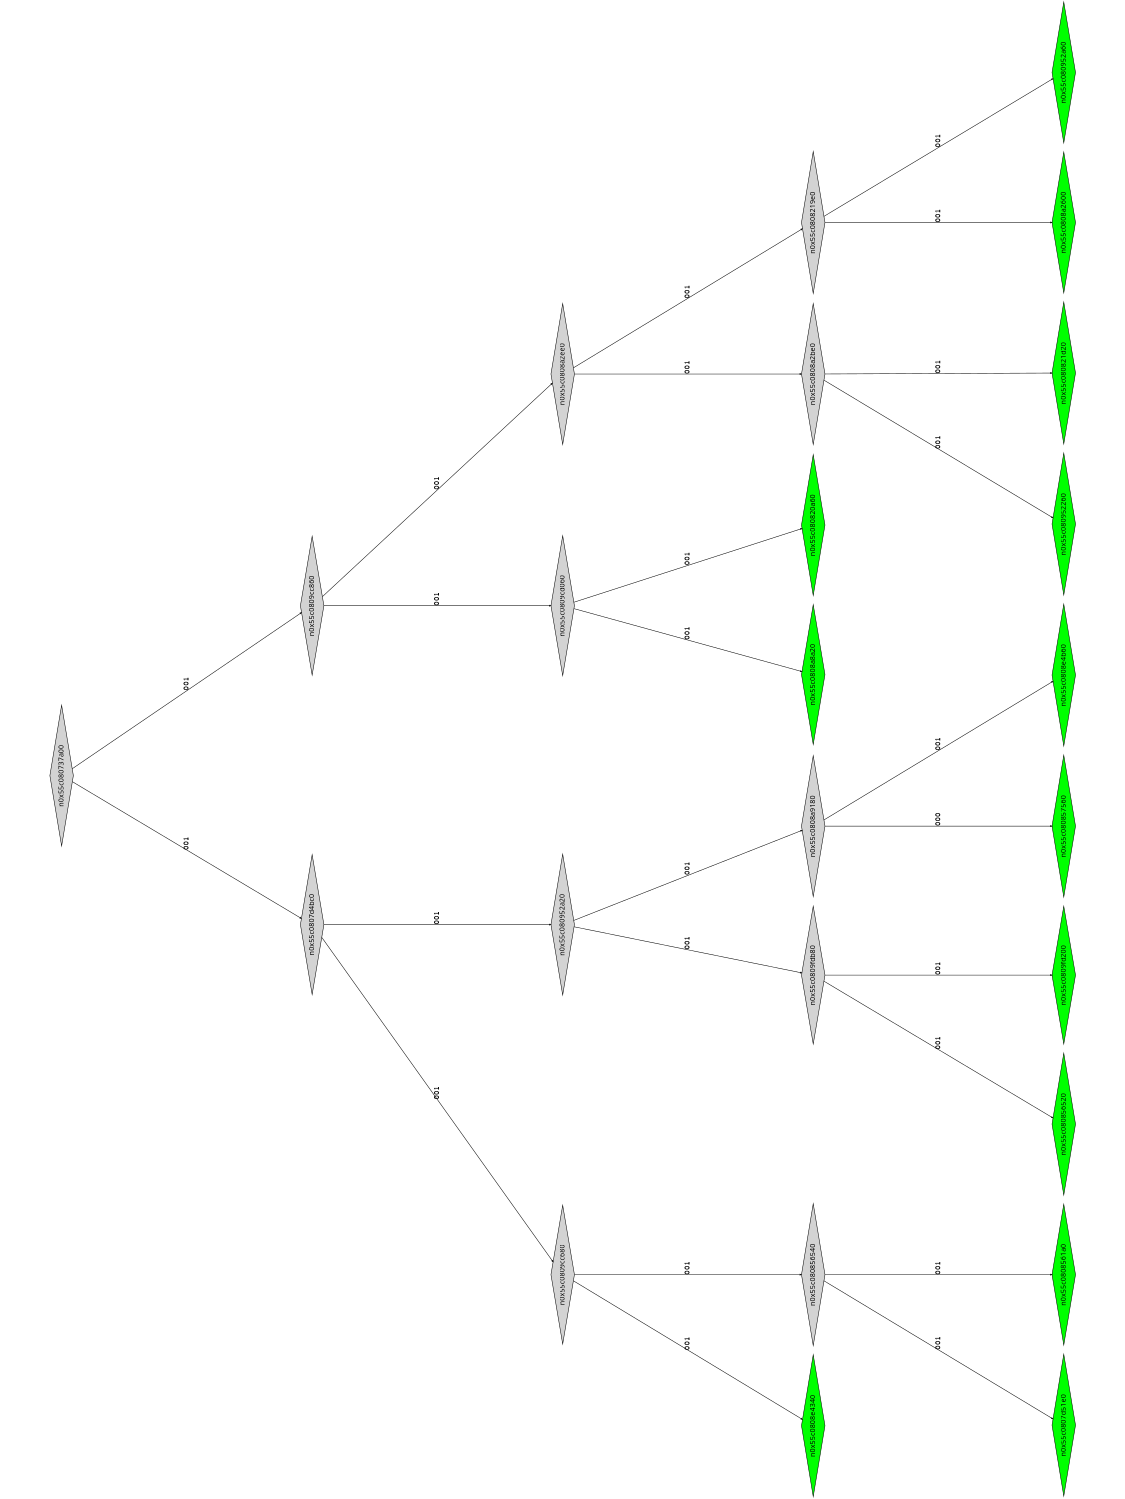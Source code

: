 digraph G {
	size="10,7.5";
	ratio=fill;
	rotate=90;
	center = "true";
	node [style="filled",width=.1,height=.1,fontname="Terminus"]
	edge [arrowsize=.3]
	n0x55c080737a00 [shape=diamond];
	n0x55c080737a00 -> n0x55c0807d4bc0 [label=001];
	n0x55c080737a00 -> n0x55c0809cc860 [label=001];
	n0x55c0809cc860 [shape=diamond];
	n0x55c0809cc860 -> n0x55c0809cd060 [label=001];
	n0x55c0809cc860 -> n0x55c0808a2ee0 [label=001];
	n0x55c0808a2ee0 [shape=diamond];
	n0x55c0808a2ee0 -> n0x55c0808a2be0 [label=001];
	n0x55c0808a2ee0 -> n0x55c0808219e0 [label=001];
	n0x55c0808219e0 [shape=diamond];
	n0x55c0808219e0 -> n0x55c0808a2600 [label=001];
	n0x55c0808219e0 -> n0x55c080952a60 [label=001];
	n0x55c080952a60 [shape=diamond,fillcolor=green];
	n0x55c0808a2600 [shape=diamond,fillcolor=green];
	n0x55c0808a2be0 [shape=diamond];
	n0x55c0808a2be0 -> n0x55c080952260 [label=001];
	n0x55c0808a2be0 -> n0x55c080821d20 [label=001];
	n0x55c080821d20 [shape=diamond,fillcolor=green];
	n0x55c080952260 [shape=diamond,fillcolor=green];
	n0x55c0809cd060 [shape=diamond];
	n0x55c0809cd060 -> n0x55c0808a8a20 [label=001];
	n0x55c0809cd060 -> n0x55c080820a60 [label=001];
	n0x55c080820a60 [shape=diamond,fillcolor=green];
	n0x55c0808a8a20 [shape=diamond,fillcolor=green];
	n0x55c0807d4bc0 [shape=diamond];
	n0x55c0807d4bc0 -> n0x55c0809cc680 [label=001];
	n0x55c0807d4bc0 -> n0x55c080952a20 [label=001];
	n0x55c080952a20 [shape=diamond];
	n0x55c080952a20 -> n0x55c0809fdb80 [label=001];
	n0x55c080952a20 -> n0x55c0808a9180 [label=001];
	n0x55c0808a9180 [shape=diamond];
	n0x55c0808a9180 -> n0x55c080857560 [label=000];
	n0x55c0808a9180 -> n0x55c0808e4b60 [label=001];
	n0x55c0808e4b60 [shape=diamond,fillcolor=green];
	n0x55c080857560 [shape=diamond,fillcolor=green];
	n0x55c0809fdb80 [shape=diamond];
	n0x55c0809fdb80 -> n0x55c080856520 [label=001];
	n0x55c0809fdb80 -> n0x55c0809fd200 [label=001];
	n0x55c0809fd200 [shape=diamond,fillcolor=green];
	n0x55c080856520 [shape=diamond,fillcolor=green];
	n0x55c0809cc680 [shape=diamond];
	n0x55c0809cc680 -> n0x55c0808e4340 [label=001];
	n0x55c0809cc680 -> n0x55c080856540 [label=001];
	n0x55c080856540 [shape=diamond];
	n0x55c080856540 -> n0x55c0807d51e0 [label=001];
	n0x55c080856540 -> n0x55c0808561a0 [label=001];
	n0x55c0808561a0 [shape=diamond,fillcolor=green];
	n0x55c0807d51e0 [shape=diamond,fillcolor=green];
	n0x55c0808e4340 [shape=diamond,fillcolor=green];
}
